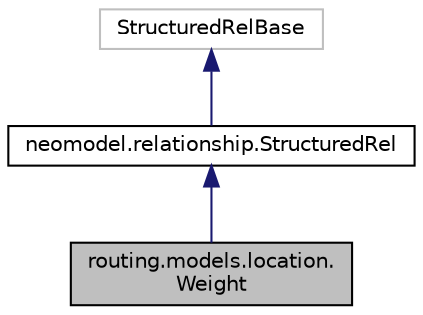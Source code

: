 digraph "routing.models.location.Weight"
{
 // LATEX_PDF_SIZE
  edge [fontname="Helvetica",fontsize="10",labelfontname="Helvetica",labelfontsize="10"];
  node [fontname="Helvetica",fontsize="10",shape=record];
  Node1 [label="routing.models.location.\lWeight",height=0.2,width=0.4,color="black", fillcolor="grey75", style="filled", fontcolor="black",tooltip=" "];
  Node2 -> Node1 [dir="back",color="midnightblue",fontsize="10",style="solid",fontname="Helvetica"];
  Node2 [label="neomodel.relationship.StructuredRel",height=0.2,width=0.4,color="black", fillcolor="white", style="filled",URL="$classneomodel_1_1relationship_1_1_structured_rel.html",tooltip=" "];
  Node3 -> Node2 [dir="back",color="midnightblue",fontsize="10",style="solid",fontname="Helvetica"];
  Node3 [label="StructuredRelBase",height=0.2,width=0.4,color="grey75", fillcolor="white", style="filled",tooltip=" "];
}
